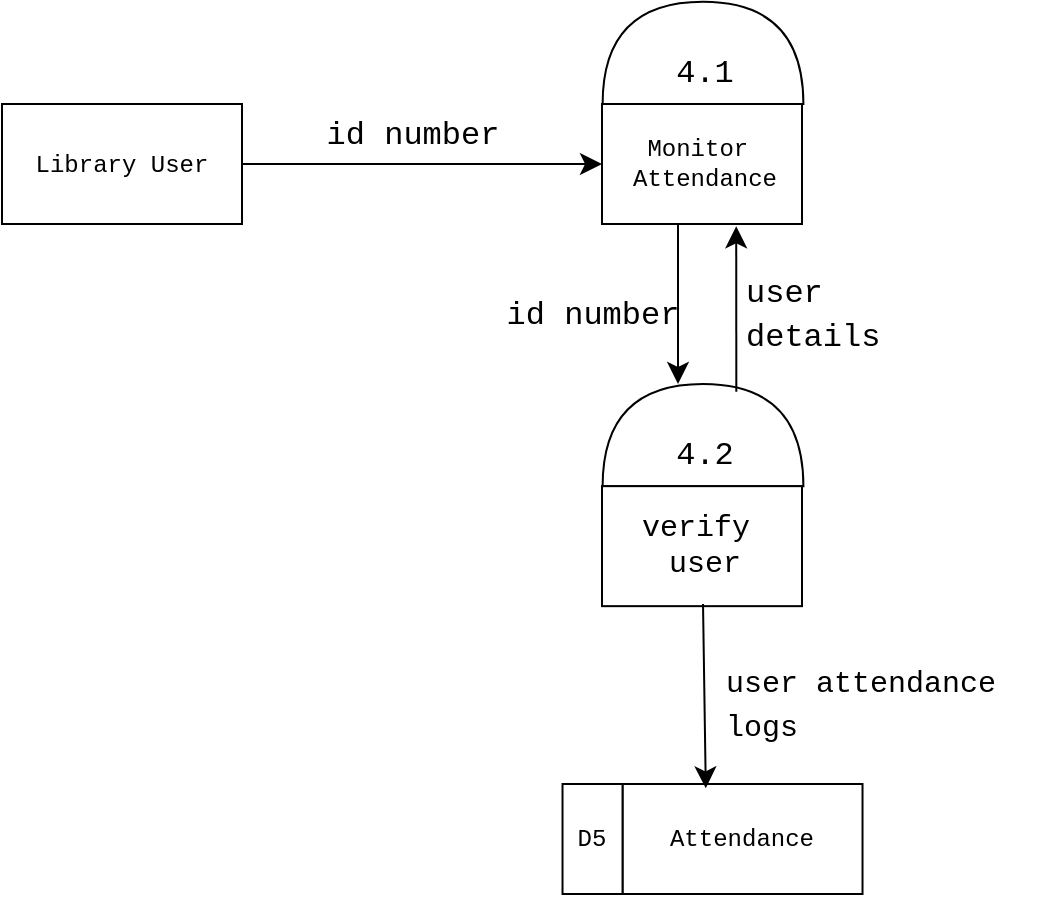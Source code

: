 <mxfile version="24.2.3" type="github">
  <diagram name="Page-1" id="37P848hhdbQcpM_oSO0v">
    <mxGraphModel dx="1280" dy="1356" grid="1" gridSize="10" guides="1" tooltips="1" connect="1" arrows="1" fold="1" page="0" pageScale="1" pageWidth="827" pageHeight="1169" math="0" shadow="0">
      <root>
        <mxCell id="0" />
        <mxCell id="1" parent="0" />
        <mxCell id="8O-54xyt80GD49tdsdo3-1" value="" style="group;fontFamily=Courier New;" vertex="1" connectable="0" parent="1">
          <mxGeometry x="50.26" y="-320" width="150" height="55" as="geometry" />
        </mxCell>
        <mxCell id="8O-54xyt80GD49tdsdo3-2" value="Attendance" style="whiteSpace=wrap;html=1;fontFamily=Courier New;" vertex="1" parent="8O-54xyt80GD49tdsdo3-1">
          <mxGeometry x="30" width="120" height="55" as="geometry" />
        </mxCell>
        <mxCell id="8O-54xyt80GD49tdsdo3-3" value="D5" style="rounded=0;whiteSpace=wrap;html=1;fontFamily=Courier New;" vertex="1" parent="8O-54xyt80GD49tdsdo3-1">
          <mxGeometry width="30" height="55" as="geometry" />
        </mxCell>
        <mxCell id="8O-54xyt80GD49tdsdo3-4" value="&lt;font face=&quot;Courier New&quot;&gt;Library User&lt;/font&gt;" style="rounded=0;whiteSpace=wrap;html=1;" vertex="1" parent="1">
          <mxGeometry x="-230" y="-660" width="120" height="60" as="geometry" />
        </mxCell>
        <mxCell id="8O-54xyt80GD49tdsdo3-5" value="" style="group;fontFamily=Courier New;" vertex="1" connectable="0" parent="1">
          <mxGeometry x="70" y="-711.08" width="110.51" height="111.08" as="geometry" />
        </mxCell>
        <mxCell id="8O-54xyt80GD49tdsdo3-6" value="" style="shape=or;whiteSpace=wrap;html=1;rotation=-90;fontFamily=Courier New;" vertex="1" parent="8O-54xyt80GD49tdsdo3-5">
          <mxGeometry x="24.96" y="-24.65" width="51.09" height="100.39" as="geometry" />
        </mxCell>
        <mxCell id="8O-54xyt80GD49tdsdo3-7" value="" style="group;fontFamily=Courier New;" vertex="1" connectable="0" parent="8O-54xyt80GD49tdsdo3-5">
          <mxGeometry y="21.08" width="110.51" height="90" as="geometry" />
        </mxCell>
        <mxCell id="8O-54xyt80GD49tdsdo3-8" value="" style="rounded=0;whiteSpace=wrap;html=1;fontFamily=Courier New;" vertex="1" parent="8O-54xyt80GD49tdsdo3-7">
          <mxGeometry y="30" width="100" height="60" as="geometry" />
        </mxCell>
        <mxCell id="8O-54xyt80GD49tdsdo3-9" style="edgeStyle=none;curved=1;rounded=0;orthogonalLoop=1;jettySize=auto;html=1;exitX=0;exitY=0.5;exitDx=0;exitDy=0;fontSize=12;startSize=8;endSize=8;fontFamily=Courier New;" edge="1" parent="8O-54xyt80GD49tdsdo3-7" source="8O-54xyt80GD49tdsdo3-8" target="8O-54xyt80GD49tdsdo3-8">
          <mxGeometry relative="1" as="geometry" />
        </mxCell>
        <mxCell id="8O-54xyt80GD49tdsdo3-10" value="4.1" style="text;html=1;align=center;verticalAlign=middle;resizable=0;points=[];autosize=1;strokeColor=none;fillColor=none;fontSize=16;fontFamily=Courier New;" vertex="1" parent="8O-54xyt80GD49tdsdo3-7">
          <mxGeometry x="25.51" width="50" height="30" as="geometry" />
        </mxCell>
        <mxCell id="8O-54xyt80GD49tdsdo3-11" value="&lt;div style=&quot;font-size: 12px;&quot;&gt;Monitor&amp;nbsp;&lt;/div&gt;&lt;div style=&quot;font-size: 12px;&quot;&gt;Attendance&lt;/div&gt;" style="text;html=1;align=center;verticalAlign=middle;resizable=0;points=[];autosize=1;strokeColor=none;fillColor=none;fontSize=16;fontFamily=Courier New;" vertex="1" parent="8O-54xyt80GD49tdsdo3-7">
          <mxGeometry x="0.51" y="40" width="100" height="40" as="geometry" />
        </mxCell>
        <mxCell id="8O-54xyt80GD49tdsdo3-12" value="" style="endArrow=classic;html=1;rounded=0;fontSize=12;startSize=8;endSize=8;curved=1;exitX=1;exitY=0.5;exitDx=0;exitDy=0;entryX=0;entryY=0.5;entryDx=0;entryDy=0;" edge="1" parent="1" source="8O-54xyt80GD49tdsdo3-4" target="8O-54xyt80GD49tdsdo3-8">
          <mxGeometry width="50" height="50" relative="1" as="geometry">
            <mxPoint x="-150" y="-680" as="sourcePoint" />
            <mxPoint x="-100" y="-730" as="targetPoint" />
          </mxGeometry>
        </mxCell>
        <mxCell id="8O-54xyt80GD49tdsdo3-13" value="" style="group;fontFamily=Courier New;" vertex="1" connectable="0" parent="1">
          <mxGeometry x="70" y="-520.0" width="110.51" height="116.08" as="geometry" />
        </mxCell>
        <mxCell id="8O-54xyt80GD49tdsdo3-14" value="" style="shape=or;whiteSpace=wrap;html=1;rotation=-90;fontFamily=Courier New;" vertex="1" parent="8O-54xyt80GD49tdsdo3-13">
          <mxGeometry x="24.96" y="-24.65" width="51.09" height="100.39" as="geometry" />
        </mxCell>
        <mxCell id="8O-54xyt80GD49tdsdo3-15" value="" style="group;fontFamily=Courier New;" vertex="1" connectable="0" parent="8O-54xyt80GD49tdsdo3-13">
          <mxGeometry y="21.08" width="110.51" height="95" as="geometry" />
        </mxCell>
        <mxCell id="8O-54xyt80GD49tdsdo3-16" value="" style="rounded=0;whiteSpace=wrap;html=1;fontFamily=Courier New;" vertex="1" parent="8O-54xyt80GD49tdsdo3-15">
          <mxGeometry y="30" width="100" height="60" as="geometry" />
        </mxCell>
        <mxCell id="8O-54xyt80GD49tdsdo3-17" style="edgeStyle=none;curved=1;rounded=0;orthogonalLoop=1;jettySize=auto;html=1;exitX=0;exitY=0.5;exitDx=0;exitDy=0;fontSize=12;startSize=8;endSize=8;fontFamily=Courier New;" edge="1" parent="8O-54xyt80GD49tdsdo3-15" source="8O-54xyt80GD49tdsdo3-16" target="8O-54xyt80GD49tdsdo3-16">
          <mxGeometry relative="1" as="geometry" />
        </mxCell>
        <mxCell id="8O-54xyt80GD49tdsdo3-18" value="4.2" style="text;html=1;align=center;verticalAlign=middle;resizable=0;points=[];autosize=1;strokeColor=none;fillColor=none;fontSize=16;fontFamily=Courier New;" vertex="1" parent="8O-54xyt80GD49tdsdo3-15">
          <mxGeometry x="25.51" width="50" height="30" as="geometry" />
        </mxCell>
        <mxCell id="8O-54xyt80GD49tdsdo3-19" value="&lt;div style=&quot;font-size: 15px;&quot;&gt;verify&amp;nbsp;&lt;/div&gt;&lt;div style=&quot;font-size: 15px;&quot;&gt;user&lt;/div&gt;" style="text;html=1;align=center;verticalAlign=middle;resizable=0;points=[];autosize=1;strokeColor=none;fillColor=none;fontSize=16;fontFamily=Courier New;" vertex="1" parent="8O-54xyt80GD49tdsdo3-15">
          <mxGeometry x="5.51" y="35" width="90" height="50" as="geometry" />
        </mxCell>
        <mxCell id="8O-54xyt80GD49tdsdo3-20" value="&lt;font face=&quot;Courier New&quot;&gt;id number&lt;/font&gt;" style="text;html=1;align=center;verticalAlign=middle;resizable=0;points=[];autosize=1;strokeColor=none;fillColor=none;fontSize=16;" vertex="1" parent="1">
          <mxGeometry x="-80" y="-660" width="110" height="30" as="geometry" />
        </mxCell>
        <mxCell id="8O-54xyt80GD49tdsdo3-21" value="" style="endArrow=classic;html=1;rounded=0;fontSize=12;startSize=8;endSize=8;curved=1;exitX=0.5;exitY=1;exitDx=0;exitDy=0;" edge="1" parent="1">
          <mxGeometry width="50" height="50" relative="1" as="geometry">
            <mxPoint x="108" y="-600" as="sourcePoint" />
            <mxPoint x="108" y="-520" as="targetPoint" />
          </mxGeometry>
        </mxCell>
        <mxCell id="8O-54xyt80GD49tdsdo3-22" value="&lt;font face=&quot;Courier New&quot;&gt;id number&lt;/font&gt;" style="text;html=1;align=center;verticalAlign=middle;resizable=0;points=[];autosize=1;strokeColor=none;fillColor=none;fontSize=16;" vertex="1" parent="1">
          <mxGeometry x="10" y="-570" width="110" height="30" as="geometry" />
        </mxCell>
        <mxCell id="8O-54xyt80GD49tdsdo3-38" value="" style="endArrow=classic;html=1;rounded=0;fontSize=12;startSize=8;endSize=8;curved=1;exitX=0.5;exitY=1.078;exitDx=0;exitDy=0;exitPerimeter=0;entryX=0.347;entryY=0.039;entryDx=0;entryDy=0;entryPerimeter=0;" edge="1" parent="1" source="8O-54xyt80GD49tdsdo3-19" target="8O-54xyt80GD49tdsdo3-2">
          <mxGeometry width="50" height="50" relative="1" as="geometry">
            <mxPoint x="130" y="-580" as="sourcePoint" />
            <mxPoint x="180" y="-630" as="targetPoint" />
          </mxGeometry>
        </mxCell>
        <mxCell id="8O-54xyt80GD49tdsdo3-39" value="&lt;font face=&quot;Courier New&quot;&gt;&lt;span style=&quot;font-size: 15px;&quot;&gt;user attendance&amp;nbsp;&lt;/span&gt;&lt;/font&gt;&lt;div&gt;&lt;font face=&quot;Courier New&quot;&gt;&lt;span style=&quot;font-size: 15px;&quot;&gt;logs&lt;/span&gt;&lt;/font&gt;&lt;/div&gt;" style="text;html=1;align=left;verticalAlign=middle;resizable=0;points=[];autosize=1;strokeColor=none;fillColor=none;fontSize=16;" vertex="1" parent="1">
          <mxGeometry x="130" y="-390" width="170" height="60" as="geometry" />
        </mxCell>
        <mxCell id="8O-54xyt80GD49tdsdo3-43" value="" style="endArrow=classic;html=1;rounded=0;fontSize=12;startSize=8;endSize=8;curved=1;exitX=0.924;exitY=0.666;exitDx=0;exitDy=0;entryX=0.671;entryY=1.019;entryDx=0;entryDy=0;entryPerimeter=0;exitPerimeter=0;" edge="1" parent="1" source="8O-54xyt80GD49tdsdo3-14" target="8O-54xyt80GD49tdsdo3-8">
          <mxGeometry width="50" height="50" relative="1" as="geometry">
            <mxPoint x="140" y="-595" as="sourcePoint" />
            <mxPoint x="140" y="-515" as="targetPoint" />
          </mxGeometry>
        </mxCell>
        <mxCell id="8O-54xyt80GD49tdsdo3-44" value="&lt;font face=&quot;Courier New&quot;&gt;user&amp;nbsp;&lt;/font&gt;&lt;div&gt;&lt;span style=&quot;font-family: &amp;quot;Courier New&amp;quot;; background-color: initial;&quot;&gt;details&lt;/span&gt;&lt;/div&gt;" style="text;html=1;align=left;verticalAlign=middle;resizable=0;points=[];autosize=1;strokeColor=none;fillColor=none;fontSize=16;" vertex="1" parent="1">
          <mxGeometry x="140" y="-585" width="90" height="60" as="geometry" />
        </mxCell>
      </root>
    </mxGraphModel>
  </diagram>
</mxfile>
